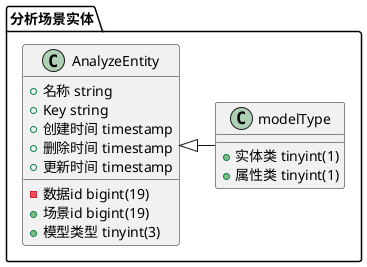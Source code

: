 @startuml
package "分析场景实体"{
    class AnalyzeEntity {
      - 数据id bigint(19)
      + 场景id bigint(19)
      + 模型类型 tinyint(3)
      + 名称 string
      + Key string
      + 创建时间 timestamp
      + 删除时间 timestamp
      + 更新时间 timestamp
    }
    class "modelType" {
      + 实体类 tinyint(1)
      + 属性类 tinyint(1)
    }
}

AnalyzeEntity <|-right- modelType

@enduml